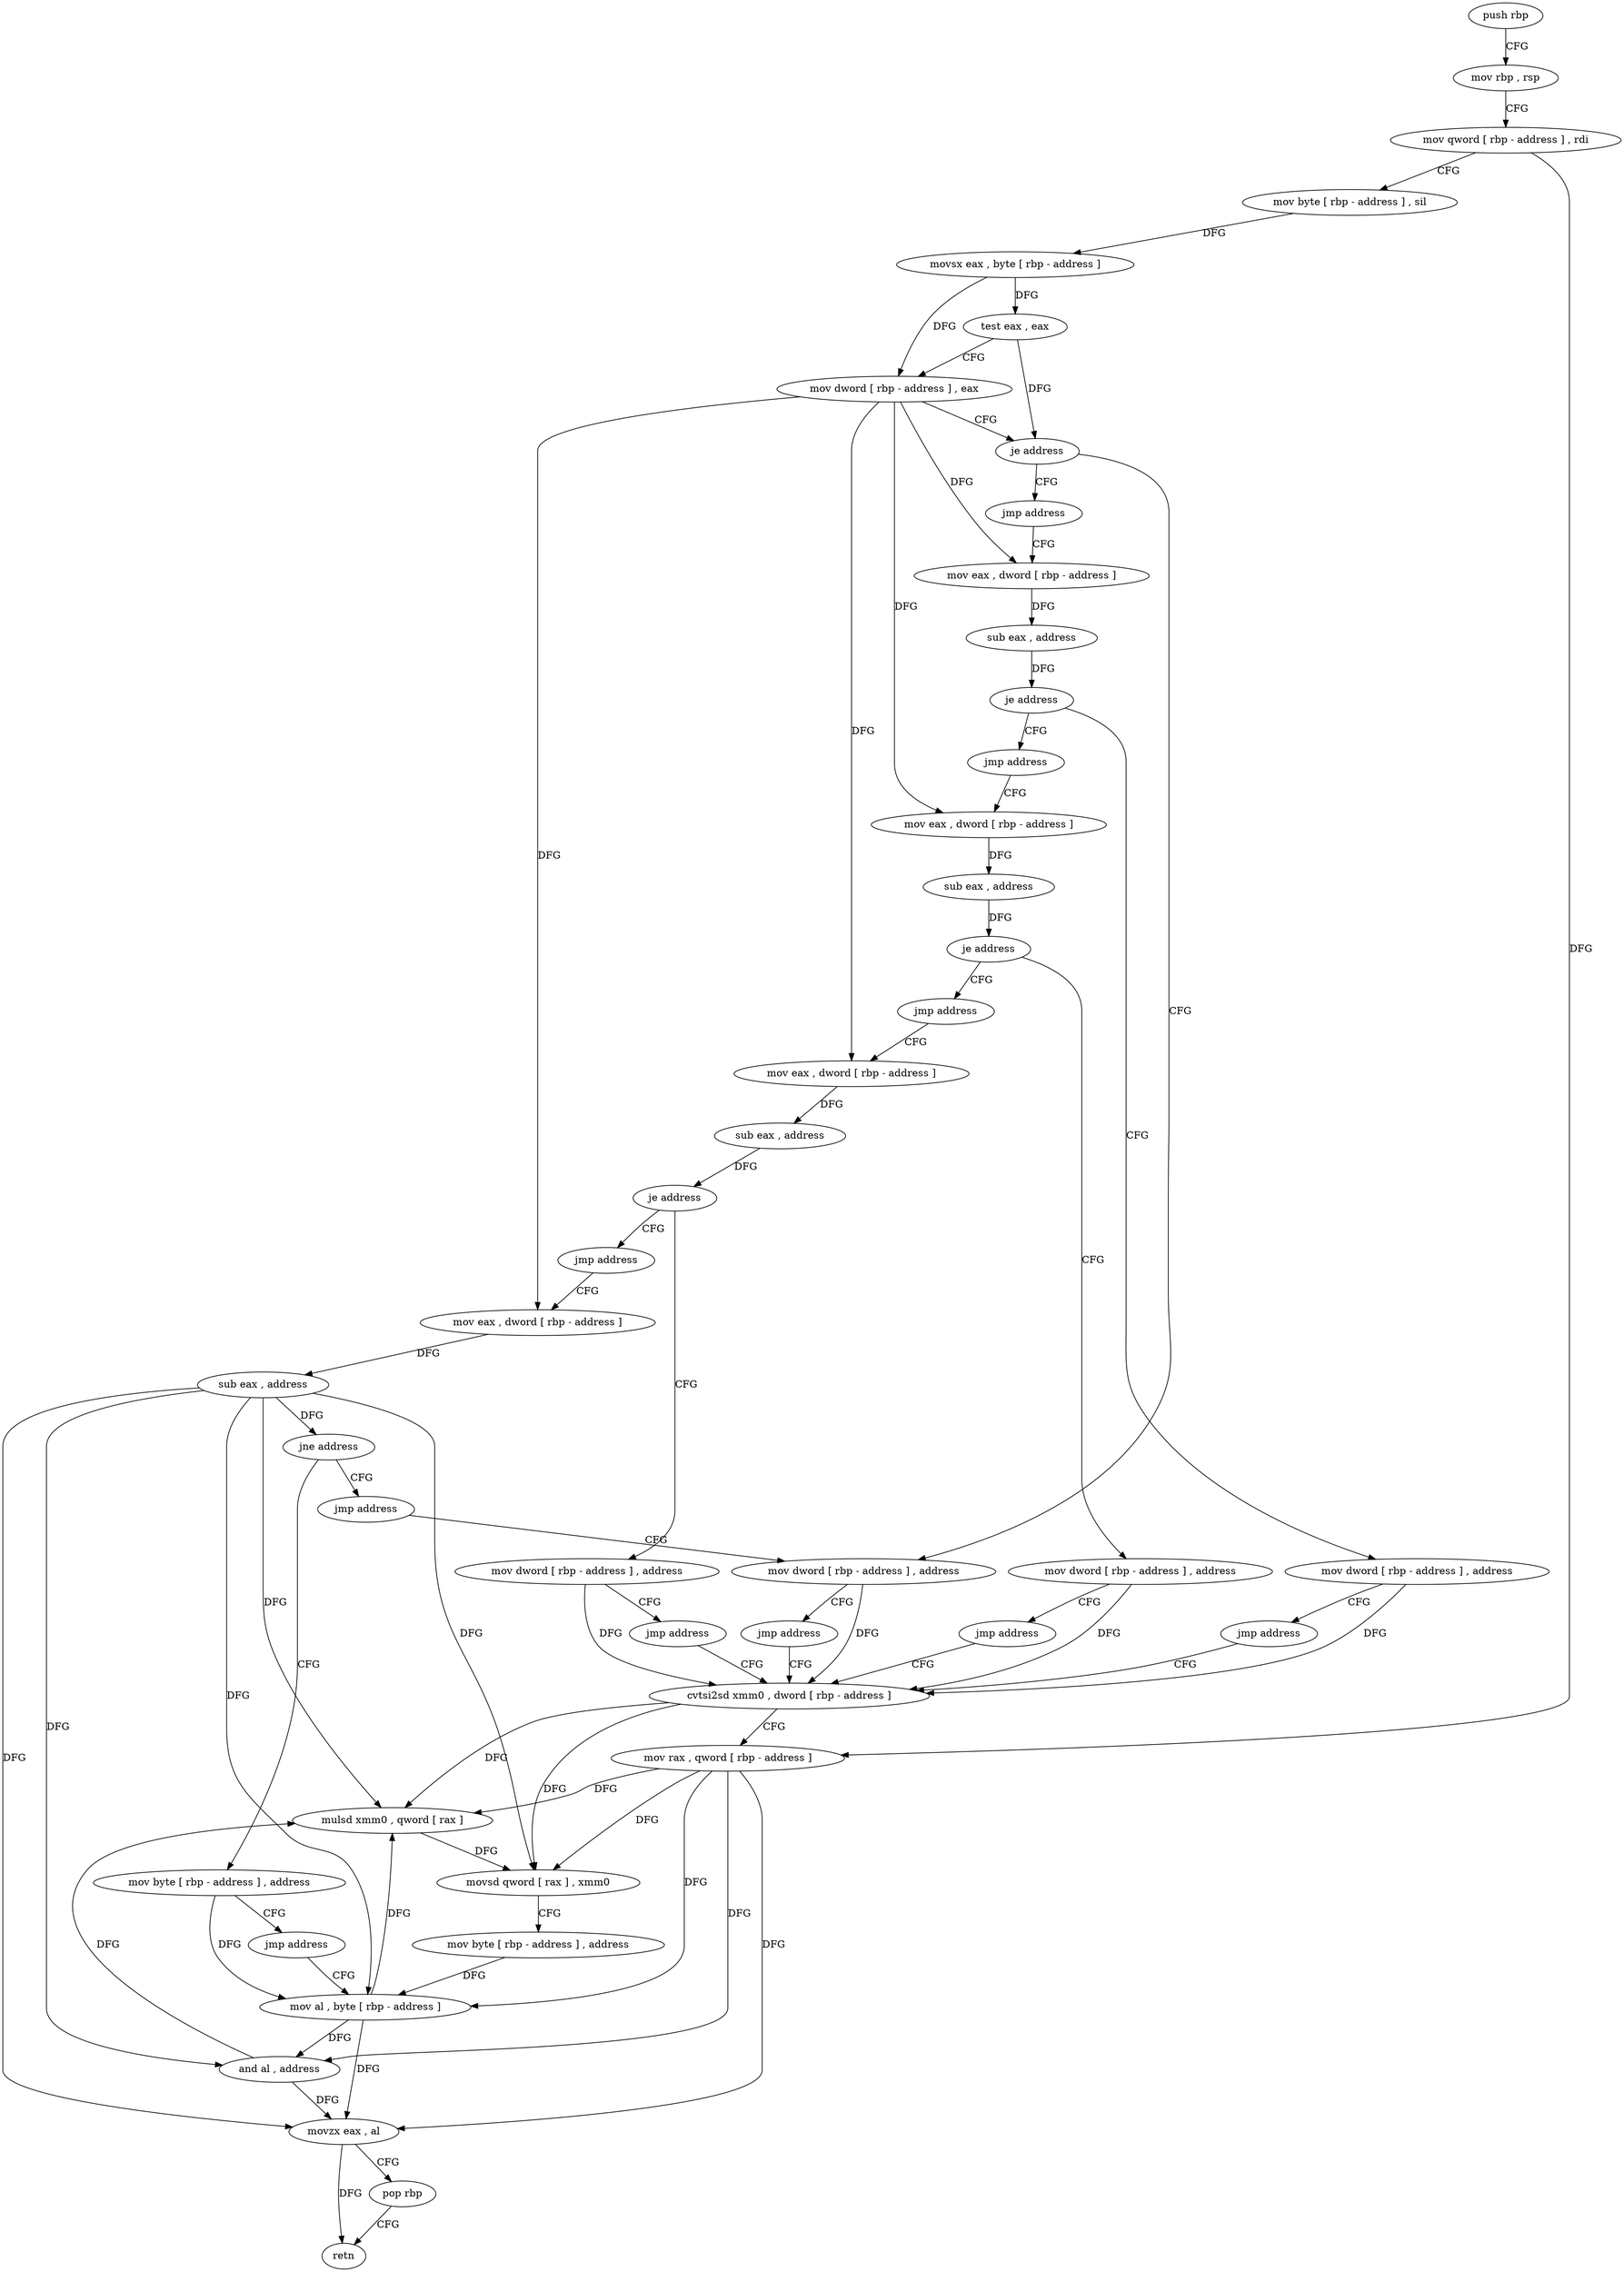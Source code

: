 digraph "func" {
"4201056" [label = "push rbp" ]
"4201057" [label = "mov rbp , rsp" ]
"4201060" [label = "mov qword [ rbp - address ] , rdi" ]
"4201064" [label = "mov byte [ rbp - address ] , sil" ]
"4201068" [label = "movsx eax , byte [ rbp - address ]" ]
"4201072" [label = "test eax , eax" ]
"4201074" [label = "mov dword [ rbp - address ] , eax" ]
"4201077" [label = "je address" ]
"4201156" [label = "mov dword [ rbp - address ] , address" ]
"4201083" [label = "jmp address" ]
"4201163" [label = "jmp address" ]
"4201213" [label = "cvtsi2sd xmm0 , dword [ rbp - address ]" ]
"4201088" [label = "mov eax , dword [ rbp - address ]" ]
"4201218" [label = "mov rax , qword [ rbp - address ]" ]
"4201222" [label = "mulsd xmm0 , qword [ rax ]" ]
"4201226" [label = "movsd qword [ rax ] , xmm0" ]
"4201230" [label = "mov byte [ rbp - address ] , address" ]
"4201234" [label = "mov al , byte [ rbp - address ]" ]
"4201091" [label = "sub eax , address" ]
"4201094" [label = "je address" ]
"4201192" [label = "mov dword [ rbp - address ] , address" ]
"4201100" [label = "jmp address" ]
"4201199" [label = "jmp address" ]
"4201105" [label = "mov eax , dword [ rbp - address ]" ]
"4201108" [label = "sub eax , address" ]
"4201111" [label = "je address" ]
"4201180" [label = "mov dword [ rbp - address ] , address" ]
"4201117" [label = "jmp address" ]
"4201187" [label = "jmp address" ]
"4201122" [label = "mov eax , dword [ rbp - address ]" ]
"4201125" [label = "sub eax , address" ]
"4201128" [label = "je address" ]
"4201168" [label = "mov dword [ rbp - address ] , address" ]
"4201134" [label = "jmp address" ]
"4201175" [label = "jmp address" ]
"4201139" [label = "mov eax , dword [ rbp - address ]" ]
"4201142" [label = "sub eax , address" ]
"4201145" [label = "jne address" ]
"4201204" [label = "mov byte [ rbp - address ] , address" ]
"4201151" [label = "jmp address" ]
"4201208" [label = "jmp address" ]
"4201237" [label = "and al , address" ]
"4201239" [label = "movzx eax , al" ]
"4201242" [label = "pop rbp" ]
"4201243" [label = "retn" ]
"4201056" -> "4201057" [ label = "CFG" ]
"4201057" -> "4201060" [ label = "CFG" ]
"4201060" -> "4201064" [ label = "CFG" ]
"4201060" -> "4201218" [ label = "DFG" ]
"4201064" -> "4201068" [ label = "DFG" ]
"4201068" -> "4201072" [ label = "DFG" ]
"4201068" -> "4201074" [ label = "DFG" ]
"4201072" -> "4201074" [ label = "CFG" ]
"4201072" -> "4201077" [ label = "DFG" ]
"4201074" -> "4201077" [ label = "CFG" ]
"4201074" -> "4201088" [ label = "DFG" ]
"4201074" -> "4201105" [ label = "DFG" ]
"4201074" -> "4201122" [ label = "DFG" ]
"4201074" -> "4201139" [ label = "DFG" ]
"4201077" -> "4201156" [ label = "CFG" ]
"4201077" -> "4201083" [ label = "CFG" ]
"4201156" -> "4201163" [ label = "CFG" ]
"4201156" -> "4201213" [ label = "DFG" ]
"4201083" -> "4201088" [ label = "CFG" ]
"4201163" -> "4201213" [ label = "CFG" ]
"4201213" -> "4201218" [ label = "CFG" ]
"4201213" -> "4201222" [ label = "DFG" ]
"4201213" -> "4201226" [ label = "DFG" ]
"4201088" -> "4201091" [ label = "DFG" ]
"4201218" -> "4201222" [ label = "DFG" ]
"4201218" -> "4201226" [ label = "DFG" ]
"4201218" -> "4201234" [ label = "DFG" ]
"4201218" -> "4201237" [ label = "DFG" ]
"4201218" -> "4201239" [ label = "DFG" ]
"4201222" -> "4201226" [ label = "DFG" ]
"4201226" -> "4201230" [ label = "CFG" ]
"4201230" -> "4201234" [ label = "DFG" ]
"4201234" -> "4201237" [ label = "DFG" ]
"4201234" -> "4201222" [ label = "DFG" ]
"4201234" -> "4201239" [ label = "DFG" ]
"4201091" -> "4201094" [ label = "DFG" ]
"4201094" -> "4201192" [ label = "CFG" ]
"4201094" -> "4201100" [ label = "CFG" ]
"4201192" -> "4201199" [ label = "CFG" ]
"4201192" -> "4201213" [ label = "DFG" ]
"4201100" -> "4201105" [ label = "CFG" ]
"4201199" -> "4201213" [ label = "CFG" ]
"4201105" -> "4201108" [ label = "DFG" ]
"4201108" -> "4201111" [ label = "DFG" ]
"4201111" -> "4201180" [ label = "CFG" ]
"4201111" -> "4201117" [ label = "CFG" ]
"4201180" -> "4201187" [ label = "CFG" ]
"4201180" -> "4201213" [ label = "DFG" ]
"4201117" -> "4201122" [ label = "CFG" ]
"4201187" -> "4201213" [ label = "CFG" ]
"4201122" -> "4201125" [ label = "DFG" ]
"4201125" -> "4201128" [ label = "DFG" ]
"4201128" -> "4201168" [ label = "CFG" ]
"4201128" -> "4201134" [ label = "CFG" ]
"4201168" -> "4201175" [ label = "CFG" ]
"4201168" -> "4201213" [ label = "DFG" ]
"4201134" -> "4201139" [ label = "CFG" ]
"4201175" -> "4201213" [ label = "CFG" ]
"4201139" -> "4201142" [ label = "DFG" ]
"4201142" -> "4201145" [ label = "DFG" ]
"4201142" -> "4201222" [ label = "DFG" ]
"4201142" -> "4201237" [ label = "DFG" ]
"4201142" -> "4201239" [ label = "DFG" ]
"4201142" -> "4201226" [ label = "DFG" ]
"4201142" -> "4201234" [ label = "DFG" ]
"4201145" -> "4201204" [ label = "CFG" ]
"4201145" -> "4201151" [ label = "CFG" ]
"4201204" -> "4201208" [ label = "CFG" ]
"4201204" -> "4201234" [ label = "DFG" ]
"4201151" -> "4201156" [ label = "CFG" ]
"4201208" -> "4201234" [ label = "CFG" ]
"4201237" -> "4201239" [ label = "DFG" ]
"4201237" -> "4201222" [ label = "DFG" ]
"4201239" -> "4201242" [ label = "CFG" ]
"4201239" -> "4201243" [ label = "DFG" ]
"4201242" -> "4201243" [ label = "CFG" ]
}
